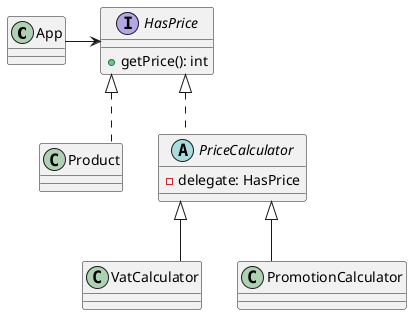 @startuml

skinparam linetype ortho

class App{}

interface HasPrice {
  + getPrice(): int
}

class Product implements HasPrice {}

abstract PriceCalculator implements HasPrice {
  - delegate: HasPrice
}

class VatCalculator extends PriceCalculator {}

class PromotionCalculator extends PriceCalculator {}


App -> HasPrice

@enduml
